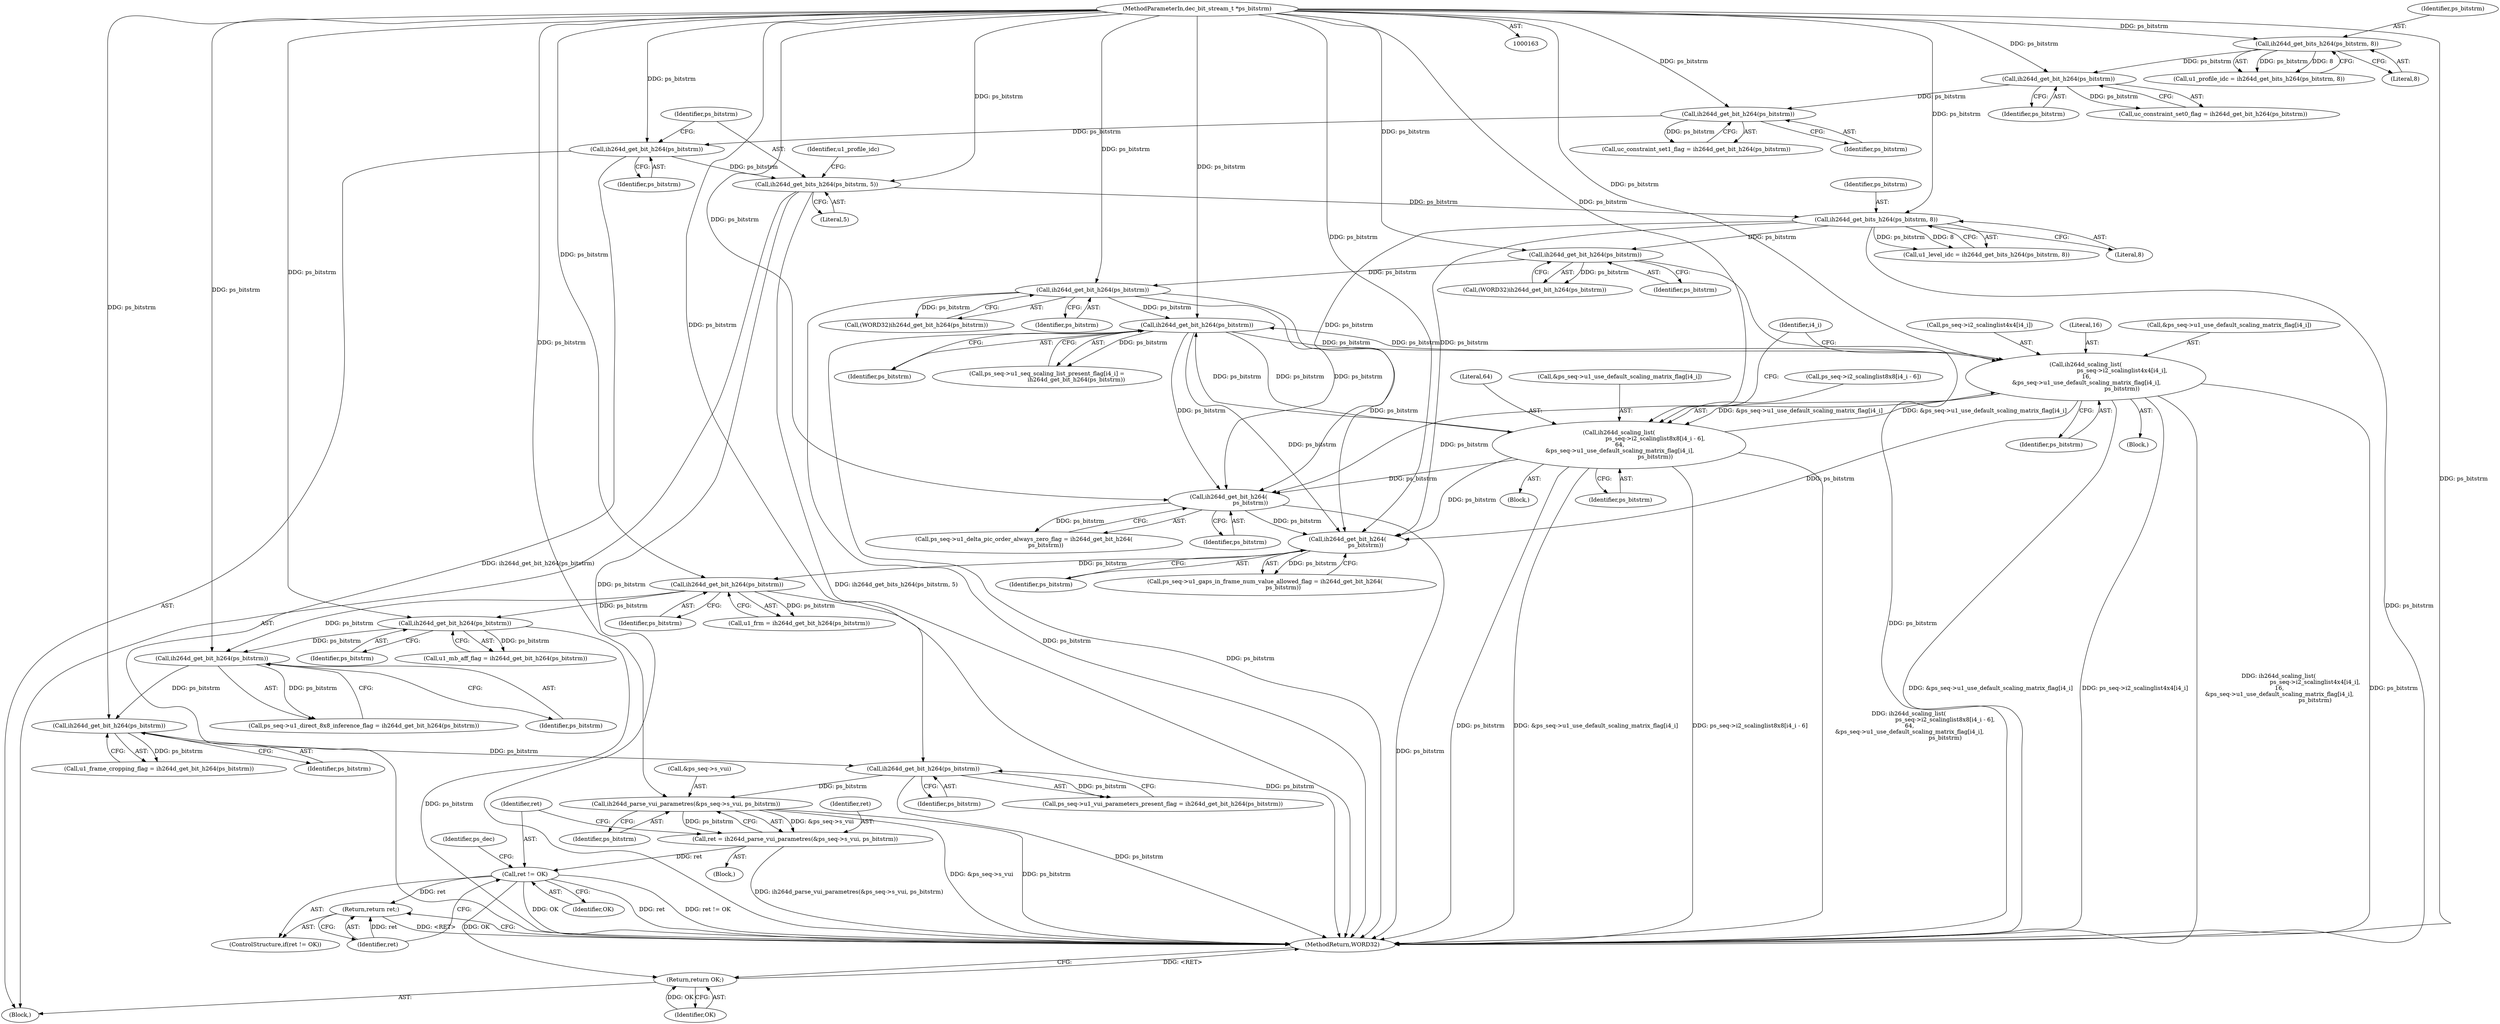 digraph "0_Android_42cf02965b11c397dd37a0063e683cef005bc0ae@pointer" {
"1001326" [label="(Call,ih264d_parse_vui_parametres(&ps_seq->s_vui, ps_bitstrm))"];
"1001031" [label="(Call,ih264d_get_bit_h264(ps_bitstrm))"];
"1000987" [label="(Call,ih264d_get_bit_h264(ps_bitstrm))"];
"1000978" [label="(Call,ih264d_get_bit_h264(ps_bitstrm))"];
"1000894" [label="(Call,ih264d_get_bit_h264(ps_bitstrm))"];
"1000812" [label="(Call,ih264d_get_bit_h264(\n                    ps_bitstrm))"];
"1000537" [label="(Call,ih264d_scaling_list(\n                                        ps_seq->i2_scalinglist4x4[i4_i],\n 16,\n &ps_seq->u1_use_default_scaling_matrix_flag[i4_i],\n                                        ps_bitstrm))"];
"1000553" [label="(Call,ih264d_scaling_list(\n                                        ps_seq->i2_scalinglist8x8[i4_i - 6],\n 64,\n &ps_seq->u1_use_default_scaling_matrix_flag[i4_i],\n                                        ps_bitstrm))"];
"1000516" [label="(Call,ih264d_get_bit_h264(ps_bitstrm))"];
"1000493" [label="(Call,ih264d_get_bit_h264(ps_bitstrm))"];
"1000476" [label="(Call,ih264d_get_bit_h264(ps_bitstrm))"];
"1000295" [label="(Call,ih264d_get_bits_h264(ps_bitstrm, 8))"];
"1000262" [label="(Call,ih264d_get_bits_h264(ps_bitstrm, 5))"];
"1000260" [label="(Call,ih264d_get_bit_h264(ps_bitstrm))"];
"1000258" [label="(Call,ih264d_get_bit_h264(ps_bitstrm))"];
"1000254" [label="(Call,ih264d_get_bit_h264(ps_bitstrm))"];
"1000246" [label="(Call,ih264d_get_bits_h264(ps_bitstrm, 8))"];
"1000165" [label="(MethodParameterIn,dec_bit_stream_t *ps_bitstrm)"];
"1000686" [label="(Call,ih264d_get_bit_h264(\n                        ps_bitstrm))"];
"1000929" [label="(Call,ih264d_get_bit_h264(ps_bitstrm))"];
"1001324" [label="(Call,ret = ih264d_parse_vui_parametres(&ps_seq->s_vui, ps_bitstrm))"];
"1001333" [label="(Call,ret != OK)"];
"1001336" [label="(Return,return ret;)"];
"1001505" [label="(Return,return OK;)"];
"1000554" [label="(Call,ps_seq->i2_scalinglist8x8[i4_i - 6])"];
"1000476" [label="(Call,ih264d_get_bit_h264(ps_bitstrm))"];
"1000261" [label="(Identifier,ps_bitstrm)"];
"1000252" [label="(Call,uc_constraint_set0_flag = ih264d_get_bit_h264(ps_bitstrm))"];
"1000682" [label="(Call,ps_seq->u1_delta_pic_order_always_zero_flag = ih264d_get_bit_h264(\n                        ps_bitstrm))"];
"1001332" [label="(ControlStructure,if(ret != OK))"];
"1000258" [label="(Call,ih264d_get_bit_h264(ps_bitstrm))"];
"1000686" [label="(Call,ih264d_get_bit_h264(\n                        ps_bitstrm))"];
"1000985" [label="(Call,u1_frame_cropping_flag = ih264d_get_bit_h264(ps_bitstrm))"];
"1000979" [label="(Identifier,ps_bitstrm)"];
"1000892" [label="(Call,u1_frm = ih264d_get_bit_h264(ps_bitstrm))"];
"1000516" [label="(Call,ih264d_get_bit_h264(ps_bitstrm))"];
"1000536" [label="(Block,)"];
"1000974" [label="(Call,ps_seq->u1_direct_8x8_inference_flag = ih264d_get_bit_h264(ps_bitstrm))"];
"1000491" [label="(Call,(WORD32)ih264d_get_bit_h264(ps_bitstrm))"];
"1000494" [label="(Identifier,ps_bitstrm)"];
"1000295" [label="(Call,ih264d_get_bits_h264(ps_bitstrm, 8))"];
"1000268" [label="(Identifier,u1_profile_idc)"];
"1000248" [label="(Literal,8)"];
"1000687" [label="(Identifier,ps_bitstrm)"];
"1000978" [label="(Call,ih264d_get_bit_h264(ps_bitstrm))"];
"1001327" [label="(Call,&ps_seq->s_vui)"];
"1000165" [label="(MethodParameterIn,dec_bit_stream_t *ps_bitstrm)"];
"1000550" [label="(Identifier,ps_bitstrm)"];
"1001325" [label="(Identifier,ret)"];
"1001342" [label="(Identifier,ps_dec)"];
"1001336" [label="(Return,return ret;)"];
"1001505" [label="(Return,return OK;)"];
"1000254" [label="(Call,ih264d_get_bit_h264(ps_bitstrm))"];
"1000808" [label="(Call,ps_seq->u1_gaps_in_frame_num_value_allowed_flag = ih264d_get_bit_h264(\n                    ps_bitstrm))"];
"1000543" [label="(Literal,16)"];
"1000894" [label="(Call,ih264d_get_bit_h264(ps_bitstrm))"];
"1000552" [label="(Block,)"];
"1000474" [label="(Call,(WORD32)ih264d_get_bit_h264(ps_bitstrm))"];
"1001324" [label="(Call,ret = ih264d_parse_vui_parametres(&ps_seq->s_vui, ps_bitstrm))"];
"1001031" [label="(Call,ih264d_get_bit_h264(ps_bitstrm))"];
"1000987" [label="(Call,ih264d_get_bit_h264(ps_bitstrm))"];
"1001507" [label="(MethodReturn,WORD32)"];
"1000929" [label="(Call,ih264d_get_bit_h264(ps_bitstrm))"];
"1000537" [label="(Call,ih264d_scaling_list(\n                                        ps_seq->i2_scalinglist4x4[i4_i],\n 16,\n &ps_seq->u1_use_default_scaling_matrix_flag[i4_i],\n                                        ps_bitstrm))"];
"1000296" [label="(Identifier,ps_bitstrm)"];
"1000510" [label="(Call,ps_seq->u1_seq_scaling_list_present_flag[i4_i] =\n                                ih264d_get_bit_h264(ps_bitstrm))"];
"1000544" [label="(Call,&ps_seq->u1_use_default_scaling_matrix_flag[i4_i])"];
"1000927" [label="(Call,u1_mb_aff_flag = ih264d_get_bit_h264(ps_bitstrm))"];
"1001335" [label="(Identifier,OK)"];
"1000262" [label="(Call,ih264d_get_bits_h264(ps_bitstrm, 5))"];
"1000264" [label="(Literal,5)"];
"1000255" [label="(Identifier,ps_bitstrm)"];
"1001323" [label="(Block,)"];
"1000813" [label="(Identifier,ps_bitstrm)"];
"1001331" [label="(Identifier,ps_bitstrm)"];
"1000553" [label="(Call,ih264d_scaling_list(\n                                        ps_seq->i2_scalinglist8x8[i4_i - 6],\n 64,\n &ps_seq->u1_use_default_scaling_matrix_flag[i4_i],\n                                        ps_bitstrm))"];
"1000561" [label="(Literal,64)"];
"1001027" [label="(Call,ps_seq->u1_vui_parameters_present_flag = ih264d_get_bit_h264(ps_bitstrm))"];
"1000493" [label="(Call,ih264d_get_bit_h264(ps_bitstrm))"];
"1000297" [label="(Literal,8)"];
"1000166" [label="(Block,)"];
"1000260" [label="(Call,ih264d_get_bit_h264(ps_bitstrm))"];
"1000293" [label="(Call,u1_level_idc = ih264d_get_bits_h264(ps_bitstrm, 8))"];
"1000477" [label="(Identifier,ps_bitstrm)"];
"1001506" [label="(Identifier,OK)"];
"1001032" [label="(Identifier,ps_bitstrm)"];
"1000562" [label="(Call,&ps_seq->u1_use_default_scaling_matrix_flag[i4_i])"];
"1000247" [label="(Identifier,ps_bitstrm)"];
"1000263" [label="(Identifier,ps_bitstrm)"];
"1000895" [label="(Identifier,ps_bitstrm)"];
"1000517" [label="(Identifier,ps_bitstrm)"];
"1000256" [label="(Call,uc_constraint_set1_flag = ih264d_get_bit_h264(ps_bitstrm))"];
"1000930" [label="(Identifier,ps_bitstrm)"];
"1000259" [label="(Identifier,ps_bitstrm)"];
"1001337" [label="(Identifier,ret)"];
"1000538" [label="(Call,ps_seq->i2_scalinglist4x4[i4_i])"];
"1000568" [label="(Identifier,ps_bitstrm)"];
"1000246" [label="(Call,ih264d_get_bits_h264(ps_bitstrm, 8))"];
"1001326" [label="(Call,ih264d_parse_vui_parametres(&ps_seq->s_vui, ps_bitstrm))"];
"1001334" [label="(Identifier,ret)"];
"1000244" [label="(Call,u1_profile_idc = ih264d_get_bits_h264(ps_bitstrm, 8))"];
"1001333" [label="(Call,ret != OK)"];
"1000988" [label="(Identifier,ps_bitstrm)"];
"1000812" [label="(Call,ih264d_get_bit_h264(\n                    ps_bitstrm))"];
"1000508" [label="(Identifier,i4_i)"];
"1001326" -> "1001324"  [label="AST: "];
"1001326" -> "1001331"  [label="CFG: "];
"1001327" -> "1001326"  [label="AST: "];
"1001331" -> "1001326"  [label="AST: "];
"1001324" -> "1001326"  [label="CFG: "];
"1001326" -> "1001507"  [label="DDG: &ps_seq->s_vui"];
"1001326" -> "1001507"  [label="DDG: ps_bitstrm"];
"1001326" -> "1001324"  [label="DDG: &ps_seq->s_vui"];
"1001326" -> "1001324"  [label="DDG: ps_bitstrm"];
"1001031" -> "1001326"  [label="DDG: ps_bitstrm"];
"1000165" -> "1001326"  [label="DDG: ps_bitstrm"];
"1001031" -> "1001027"  [label="AST: "];
"1001031" -> "1001032"  [label="CFG: "];
"1001032" -> "1001031"  [label="AST: "];
"1001027" -> "1001031"  [label="CFG: "];
"1001031" -> "1001507"  [label="DDG: ps_bitstrm"];
"1001031" -> "1001027"  [label="DDG: ps_bitstrm"];
"1000987" -> "1001031"  [label="DDG: ps_bitstrm"];
"1000165" -> "1001031"  [label="DDG: ps_bitstrm"];
"1000987" -> "1000985"  [label="AST: "];
"1000987" -> "1000988"  [label="CFG: "];
"1000988" -> "1000987"  [label="AST: "];
"1000985" -> "1000987"  [label="CFG: "];
"1000987" -> "1000985"  [label="DDG: ps_bitstrm"];
"1000978" -> "1000987"  [label="DDG: ps_bitstrm"];
"1000165" -> "1000987"  [label="DDG: ps_bitstrm"];
"1000978" -> "1000974"  [label="AST: "];
"1000978" -> "1000979"  [label="CFG: "];
"1000979" -> "1000978"  [label="AST: "];
"1000974" -> "1000978"  [label="CFG: "];
"1000978" -> "1000974"  [label="DDG: ps_bitstrm"];
"1000894" -> "1000978"  [label="DDG: ps_bitstrm"];
"1000929" -> "1000978"  [label="DDG: ps_bitstrm"];
"1000165" -> "1000978"  [label="DDG: ps_bitstrm"];
"1000894" -> "1000892"  [label="AST: "];
"1000894" -> "1000895"  [label="CFG: "];
"1000895" -> "1000894"  [label="AST: "];
"1000892" -> "1000894"  [label="CFG: "];
"1000894" -> "1001507"  [label="DDG: ps_bitstrm"];
"1000894" -> "1000892"  [label="DDG: ps_bitstrm"];
"1000812" -> "1000894"  [label="DDG: ps_bitstrm"];
"1000165" -> "1000894"  [label="DDG: ps_bitstrm"];
"1000894" -> "1000929"  [label="DDG: ps_bitstrm"];
"1000812" -> "1000808"  [label="AST: "];
"1000812" -> "1000813"  [label="CFG: "];
"1000813" -> "1000812"  [label="AST: "];
"1000808" -> "1000812"  [label="CFG: "];
"1000812" -> "1000808"  [label="DDG: ps_bitstrm"];
"1000537" -> "1000812"  [label="DDG: ps_bitstrm"];
"1000553" -> "1000812"  [label="DDG: ps_bitstrm"];
"1000493" -> "1000812"  [label="DDG: ps_bitstrm"];
"1000295" -> "1000812"  [label="DDG: ps_bitstrm"];
"1000686" -> "1000812"  [label="DDG: ps_bitstrm"];
"1000516" -> "1000812"  [label="DDG: ps_bitstrm"];
"1000165" -> "1000812"  [label="DDG: ps_bitstrm"];
"1000537" -> "1000536"  [label="AST: "];
"1000537" -> "1000550"  [label="CFG: "];
"1000538" -> "1000537"  [label="AST: "];
"1000543" -> "1000537"  [label="AST: "];
"1000544" -> "1000537"  [label="AST: "];
"1000550" -> "1000537"  [label="AST: "];
"1000508" -> "1000537"  [label="CFG: "];
"1000537" -> "1001507"  [label="DDG: ps_bitstrm"];
"1000537" -> "1001507"  [label="DDG: &ps_seq->u1_use_default_scaling_matrix_flag[i4_i]"];
"1000537" -> "1001507"  [label="DDG: ps_seq->i2_scalinglist4x4[i4_i]"];
"1000537" -> "1001507"  [label="DDG: ih264d_scaling_list(\n                                        ps_seq->i2_scalinglist4x4[i4_i],\n 16,\n &ps_seq->u1_use_default_scaling_matrix_flag[i4_i],\n                                        ps_bitstrm)"];
"1000537" -> "1000516"  [label="DDG: ps_bitstrm"];
"1000553" -> "1000537"  [label="DDG: &ps_seq->u1_use_default_scaling_matrix_flag[i4_i]"];
"1000516" -> "1000537"  [label="DDG: ps_bitstrm"];
"1000165" -> "1000537"  [label="DDG: ps_bitstrm"];
"1000537" -> "1000553"  [label="DDG: &ps_seq->u1_use_default_scaling_matrix_flag[i4_i]"];
"1000537" -> "1000686"  [label="DDG: ps_bitstrm"];
"1000553" -> "1000552"  [label="AST: "];
"1000553" -> "1000568"  [label="CFG: "];
"1000554" -> "1000553"  [label="AST: "];
"1000561" -> "1000553"  [label="AST: "];
"1000562" -> "1000553"  [label="AST: "];
"1000568" -> "1000553"  [label="AST: "];
"1000508" -> "1000553"  [label="CFG: "];
"1000553" -> "1001507"  [label="DDG: ih264d_scaling_list(\n                                        ps_seq->i2_scalinglist8x8[i4_i - 6],\n 64,\n &ps_seq->u1_use_default_scaling_matrix_flag[i4_i],\n                                        ps_bitstrm)"];
"1000553" -> "1001507"  [label="DDG: ps_bitstrm"];
"1000553" -> "1001507"  [label="DDG: &ps_seq->u1_use_default_scaling_matrix_flag[i4_i]"];
"1000553" -> "1001507"  [label="DDG: ps_seq->i2_scalinglist8x8[i4_i - 6]"];
"1000553" -> "1000516"  [label="DDG: ps_bitstrm"];
"1000516" -> "1000553"  [label="DDG: ps_bitstrm"];
"1000165" -> "1000553"  [label="DDG: ps_bitstrm"];
"1000553" -> "1000686"  [label="DDG: ps_bitstrm"];
"1000516" -> "1000510"  [label="AST: "];
"1000516" -> "1000517"  [label="CFG: "];
"1000517" -> "1000516"  [label="AST: "];
"1000510" -> "1000516"  [label="CFG: "];
"1000516" -> "1001507"  [label="DDG: ps_bitstrm"];
"1000516" -> "1000510"  [label="DDG: ps_bitstrm"];
"1000493" -> "1000516"  [label="DDG: ps_bitstrm"];
"1000165" -> "1000516"  [label="DDG: ps_bitstrm"];
"1000516" -> "1000686"  [label="DDG: ps_bitstrm"];
"1000493" -> "1000491"  [label="AST: "];
"1000493" -> "1000494"  [label="CFG: "];
"1000494" -> "1000493"  [label="AST: "];
"1000491" -> "1000493"  [label="CFG: "];
"1000493" -> "1001507"  [label="DDG: ps_bitstrm"];
"1000493" -> "1000491"  [label="DDG: ps_bitstrm"];
"1000476" -> "1000493"  [label="DDG: ps_bitstrm"];
"1000165" -> "1000493"  [label="DDG: ps_bitstrm"];
"1000493" -> "1000686"  [label="DDG: ps_bitstrm"];
"1000476" -> "1000474"  [label="AST: "];
"1000476" -> "1000477"  [label="CFG: "];
"1000477" -> "1000476"  [label="AST: "];
"1000474" -> "1000476"  [label="CFG: "];
"1000476" -> "1001507"  [label="DDG: ps_bitstrm"];
"1000476" -> "1000474"  [label="DDG: ps_bitstrm"];
"1000295" -> "1000476"  [label="DDG: ps_bitstrm"];
"1000165" -> "1000476"  [label="DDG: ps_bitstrm"];
"1000295" -> "1000293"  [label="AST: "];
"1000295" -> "1000297"  [label="CFG: "];
"1000296" -> "1000295"  [label="AST: "];
"1000297" -> "1000295"  [label="AST: "];
"1000293" -> "1000295"  [label="CFG: "];
"1000295" -> "1001507"  [label="DDG: ps_bitstrm"];
"1000295" -> "1000293"  [label="DDG: ps_bitstrm"];
"1000295" -> "1000293"  [label="DDG: 8"];
"1000262" -> "1000295"  [label="DDG: ps_bitstrm"];
"1000165" -> "1000295"  [label="DDG: ps_bitstrm"];
"1000295" -> "1000686"  [label="DDG: ps_bitstrm"];
"1000262" -> "1000166"  [label="AST: "];
"1000262" -> "1000264"  [label="CFG: "];
"1000263" -> "1000262"  [label="AST: "];
"1000264" -> "1000262"  [label="AST: "];
"1000268" -> "1000262"  [label="CFG: "];
"1000262" -> "1001507"  [label="DDG: ps_bitstrm"];
"1000262" -> "1001507"  [label="DDG: ih264d_get_bits_h264(ps_bitstrm, 5)"];
"1000260" -> "1000262"  [label="DDG: ps_bitstrm"];
"1000165" -> "1000262"  [label="DDG: ps_bitstrm"];
"1000260" -> "1000166"  [label="AST: "];
"1000260" -> "1000261"  [label="CFG: "];
"1000261" -> "1000260"  [label="AST: "];
"1000263" -> "1000260"  [label="CFG: "];
"1000260" -> "1001507"  [label="DDG: ih264d_get_bit_h264(ps_bitstrm)"];
"1000258" -> "1000260"  [label="DDG: ps_bitstrm"];
"1000165" -> "1000260"  [label="DDG: ps_bitstrm"];
"1000258" -> "1000256"  [label="AST: "];
"1000258" -> "1000259"  [label="CFG: "];
"1000259" -> "1000258"  [label="AST: "];
"1000256" -> "1000258"  [label="CFG: "];
"1000258" -> "1000256"  [label="DDG: ps_bitstrm"];
"1000254" -> "1000258"  [label="DDG: ps_bitstrm"];
"1000165" -> "1000258"  [label="DDG: ps_bitstrm"];
"1000254" -> "1000252"  [label="AST: "];
"1000254" -> "1000255"  [label="CFG: "];
"1000255" -> "1000254"  [label="AST: "];
"1000252" -> "1000254"  [label="CFG: "];
"1000254" -> "1000252"  [label="DDG: ps_bitstrm"];
"1000246" -> "1000254"  [label="DDG: ps_bitstrm"];
"1000165" -> "1000254"  [label="DDG: ps_bitstrm"];
"1000246" -> "1000244"  [label="AST: "];
"1000246" -> "1000248"  [label="CFG: "];
"1000247" -> "1000246"  [label="AST: "];
"1000248" -> "1000246"  [label="AST: "];
"1000244" -> "1000246"  [label="CFG: "];
"1000246" -> "1000244"  [label="DDG: ps_bitstrm"];
"1000246" -> "1000244"  [label="DDG: 8"];
"1000165" -> "1000246"  [label="DDG: ps_bitstrm"];
"1000165" -> "1000163"  [label="AST: "];
"1000165" -> "1001507"  [label="DDG: ps_bitstrm"];
"1000165" -> "1000686"  [label="DDG: ps_bitstrm"];
"1000165" -> "1000929"  [label="DDG: ps_bitstrm"];
"1000686" -> "1000682"  [label="AST: "];
"1000686" -> "1000687"  [label="CFG: "];
"1000687" -> "1000686"  [label="AST: "];
"1000682" -> "1000686"  [label="CFG: "];
"1000686" -> "1001507"  [label="DDG: ps_bitstrm"];
"1000686" -> "1000682"  [label="DDG: ps_bitstrm"];
"1000929" -> "1000927"  [label="AST: "];
"1000929" -> "1000930"  [label="CFG: "];
"1000930" -> "1000929"  [label="AST: "];
"1000927" -> "1000929"  [label="CFG: "];
"1000929" -> "1001507"  [label="DDG: ps_bitstrm"];
"1000929" -> "1000927"  [label="DDG: ps_bitstrm"];
"1001324" -> "1001323"  [label="AST: "];
"1001325" -> "1001324"  [label="AST: "];
"1001334" -> "1001324"  [label="CFG: "];
"1001324" -> "1001507"  [label="DDG: ih264d_parse_vui_parametres(&ps_seq->s_vui, ps_bitstrm)"];
"1001324" -> "1001333"  [label="DDG: ret"];
"1001333" -> "1001332"  [label="AST: "];
"1001333" -> "1001335"  [label="CFG: "];
"1001334" -> "1001333"  [label="AST: "];
"1001335" -> "1001333"  [label="AST: "];
"1001337" -> "1001333"  [label="CFG: "];
"1001342" -> "1001333"  [label="CFG: "];
"1001333" -> "1001507"  [label="DDG: ret != OK"];
"1001333" -> "1001507"  [label="DDG: OK"];
"1001333" -> "1001507"  [label="DDG: ret"];
"1001333" -> "1001336"  [label="DDG: ret"];
"1001333" -> "1001505"  [label="DDG: OK"];
"1001336" -> "1001332"  [label="AST: "];
"1001336" -> "1001337"  [label="CFG: "];
"1001337" -> "1001336"  [label="AST: "];
"1001507" -> "1001336"  [label="CFG: "];
"1001336" -> "1001507"  [label="DDG: <RET>"];
"1001337" -> "1001336"  [label="DDG: ret"];
"1001505" -> "1000166"  [label="AST: "];
"1001505" -> "1001506"  [label="CFG: "];
"1001506" -> "1001505"  [label="AST: "];
"1001507" -> "1001505"  [label="CFG: "];
"1001505" -> "1001507"  [label="DDG: <RET>"];
"1001506" -> "1001505"  [label="DDG: OK"];
}
